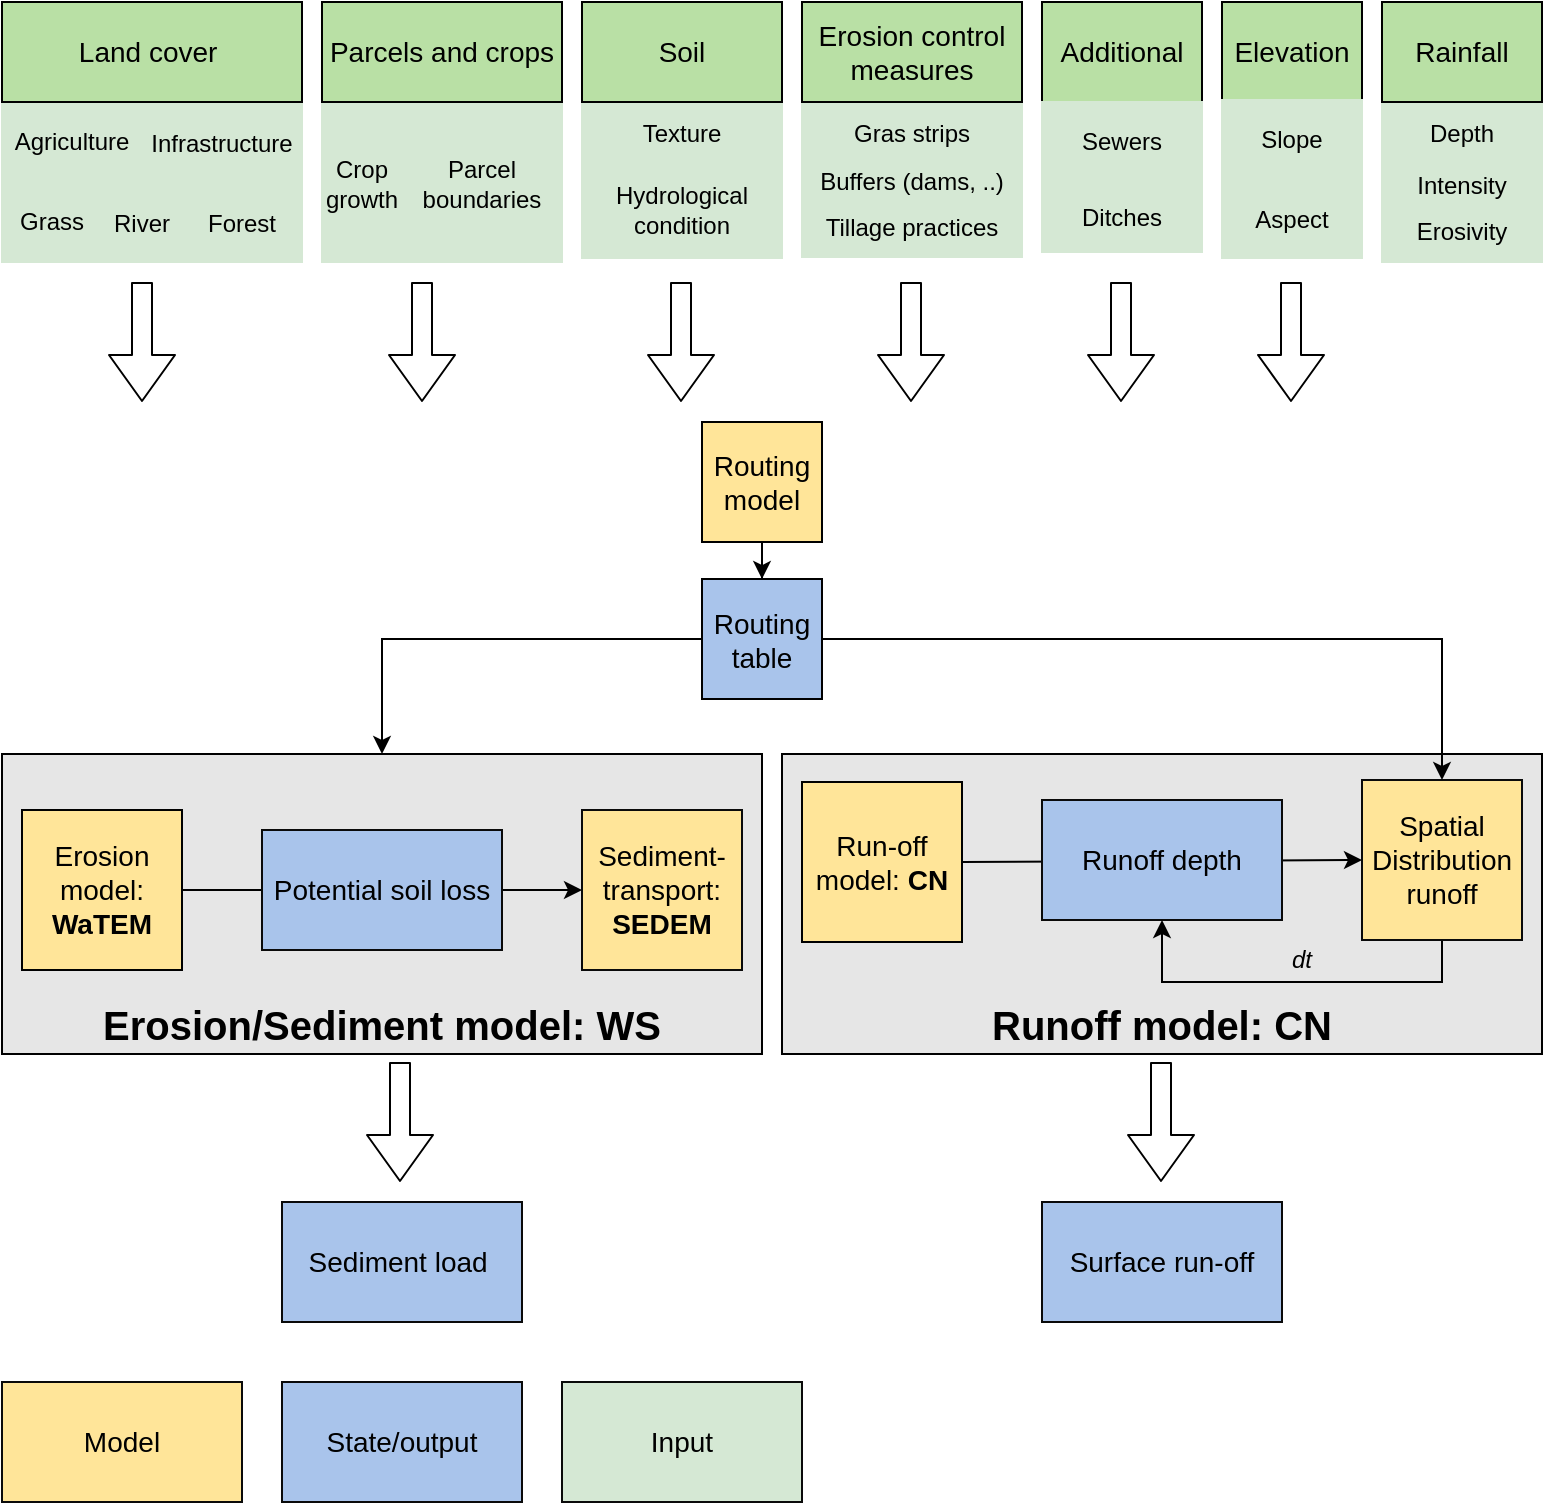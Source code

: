<mxfile version="13.7.9" type="device"><diagram id="FUWnCvufgeMXt1JfYo-q" name="Pagina-1"><mxGraphModel dx="1422" dy="822" grid="1" gridSize="10" guides="1" tooltips="1" connect="1" arrows="1" fold="1" page="1" pageScale="1" pageWidth="1169" pageHeight="827" math="0" shadow="0"><root><mxCell id="0"/><mxCell id="1" parent="0"/><mxCell id="KfUHnR3KGTBYWN_TAiXI-13" value="&lt;b style=&quot;font-size: 20px&quot;&gt;Runoff model: CN&lt;/b&gt;" style="rounded=0;whiteSpace=wrap;html=1;verticalAlign=bottom;fontSize=20;fillColor=#E6E6E6;" parent="1" vertex="1"><mxGeometry x="460" y="436" width="380" height="150" as="geometry"/></mxCell><mxCell id="zGp4QhuTStswhu2cmyyj-11" value="&lt;b style=&quot;font-size: 20px&quot;&gt;Erosion/Sediment model: WS&lt;/b&gt;" style="rounded=0;whiteSpace=wrap;html=1;verticalAlign=bottom;fontSize=20;fillColor=#E6E6E6;" parent="1" vertex="1"><mxGeometry x="70" y="436" width="380" height="150" as="geometry"/></mxCell><mxCell id="NxsaJG_o0rRZS_kSqBb7-5" style="edgeStyle=orthogonalEdgeStyle;rounded=0;orthogonalLoop=1;jettySize=auto;html=1;exitX=0.5;exitY=1;exitDx=0;exitDy=0;" edge="1" parent="1" source="zGp4QhuTStswhu2cmyyj-3" target="NxsaJG_o0rRZS_kSqBb7-4"><mxGeometry relative="1" as="geometry"/></mxCell><mxCell id="zGp4QhuTStswhu2cmyyj-3" value="Routing model" style="whiteSpace=wrap;html=1;aspect=fixed;fontSize=14;fontStyle=0;fillColor=#FFE599;" parent="1" vertex="1"><mxGeometry x="420" y="270" width="60" height="60" as="geometry"/></mxCell><mxCell id="5-2QniPjlbfbWOMjRpOa-22" style="edgeStyle=none;rounded=0;orthogonalLoop=1;jettySize=auto;html=1;exitX=1;exitY=0.5;exitDx=0;exitDy=0;entryX=0;entryY=0.5;entryDx=0;entryDy=0;entryPerimeter=0;" parent="1" source="zGp4QhuTStswhu2cmyyj-4" target="5-2QniPjlbfbWOMjRpOa-18" edge="1"><mxGeometry relative="1" as="geometry"/></mxCell><mxCell id="zGp4QhuTStswhu2cmyyj-4" value="Run-off model: &lt;b&gt;CN&lt;/b&gt;" style="whiteSpace=wrap;html=1;aspect=fixed;fontSize=14;fontStyle=0;fillColor=#FFE599;" parent="1" vertex="1"><mxGeometry x="470" y="450" width="80" height="80" as="geometry"/></mxCell><mxCell id="zGp4QhuTStswhu2cmyyj-86" style="edgeStyle=orthogonalEdgeStyle;rounded=0;orthogonalLoop=1;jettySize=auto;html=1;fillColor=#BFBFBF;fontSize=14;" parent="1" source="zGp4QhuTStswhu2cmyyj-1" target="5-2QniPjlbfbWOMjRpOa-9" edge="1"><mxGeometry relative="1" as="geometry"><mxPoint x="400" y="520" as="sourcePoint"/></mxGeometry></mxCell><mxCell id="zGp4QhuTStswhu2cmyyj-28" value="Agriculture" style="rounded=0;whiteSpace=wrap;html=1;fillColor=#D5E8D4;fontSize=12;strokeColor=#D5E8D4;rotation=0;direction=north;" parent="1" vertex="1"><mxGeometry x="70" y="110" width="70" height="40" as="geometry"/></mxCell><mxCell id="zGp4QhuTStswhu2cmyyj-29" value="Infrastructure" style="rounded=0;whiteSpace=wrap;html=1;fillColor=#D5E8D4;fontSize=12;strokeColor=#D5E8D4;rotation=0;direction=north;" parent="1" vertex="1"><mxGeometry x="140" y="111" width="80" height="40" as="geometry"/></mxCell><mxCell id="zGp4QhuTStswhu2cmyyj-30" value="River" style="rounded=0;whiteSpace=wrap;html=1;fillColor=#D5E8D4;fontSize=12;strokeColor=#D5E8D4;rotation=0;direction=east;" parent="1" vertex="1"><mxGeometry x="120" y="151" width="40" height="39" as="geometry"/></mxCell><mxCell id="zGp4QhuTStswhu2cmyyj-31" value="Forest" style="rounded=0;whiteSpace=wrap;html=1;fillColor=#D5E8D4;fontSize=12;strokeColor=#D5E8D4;rotation=0;direction=north;" parent="1" vertex="1"><mxGeometry x="160" y="151" width="60" height="39" as="geometry"/></mxCell><mxCell id="zGp4QhuTStswhu2cmyyj-32" value="Grass" style="rounded=0;whiteSpace=wrap;html=1;fillColor=#D5E8D4;fontSize=12;strokeColor=#D5E8D4;rotation=0;direction=north;" parent="1" vertex="1"><mxGeometry x="70" y="150" width="50" height="40" as="geometry"/></mxCell><mxCell id="zGp4QhuTStswhu2cmyyj-35" value="&lt;span&gt;Land cover&amp;nbsp;&lt;/span&gt;" style="rounded=0;whiteSpace=wrap;html=1;fillColor=#B9E0A5;fontSize=14;fontStyle=0" parent="1" vertex="1"><mxGeometry x="70" y="60" width="150" height="50" as="geometry"/></mxCell><mxCell id="zGp4QhuTStswhu2cmyyj-41" value="Soil" style="rounded=0;whiteSpace=wrap;html=1;fillColor=#B9E0A5;fontSize=14;fontStyle=0" parent="1" vertex="1"><mxGeometry x="360" y="60" width="100" height="50" as="geometry"/></mxCell><mxCell id="zGp4QhuTStswhu2cmyyj-42" value="Erosivity" style="rounded=0;whiteSpace=wrap;html=1;fillColor=#D5E8D4;fontSize=12;strokeColor=#D5E8D4;" parent="1" vertex="1"><mxGeometry x="760" y="160.5" width="80" height="29.5" as="geometry"/></mxCell><mxCell id="zGp4QhuTStswhu2cmyyj-43" value="Depth" style="rounded=0;whiteSpace=wrap;html=1;fillColor=#D5E8D4;fontSize=12;strokeColor=#D5E8D4;" parent="1" vertex="1"><mxGeometry x="760" y="111" width="80" height="29.5" as="geometry"/></mxCell><mxCell id="zGp4QhuTStswhu2cmyyj-44" value="Intensity" style="rounded=0;whiteSpace=wrap;html=1;fillColor=#D5E8D4;fontSize=12;strokeColor=#D5E8D4;" parent="1" vertex="1"><mxGeometry x="760" y="137.5" width="80" height="29.5" as="geometry"/></mxCell><mxCell id="zGp4QhuTStswhu2cmyyj-45" value="Rainfall" style="rounded=0;whiteSpace=wrap;html=1;fillColor=#B9E0A5;fontSize=14;fontStyle=0" parent="1" vertex="1"><mxGeometry x="760" y="60" width="80" height="50" as="geometry"/></mxCell><mxCell id="zGp4QhuTStswhu2cmyyj-48" value="Erosion control measures" style="rounded=0;whiteSpace=wrap;html=1;fillColor=#B9E0A5;fontSize=14;fontStyle=0" parent="1" vertex="1"><mxGeometry x="470" y="60" width="110" height="50" as="geometry"/></mxCell><mxCell id="zGp4QhuTStswhu2cmyyj-49" value="Gras strips" style="rounded=0;whiteSpace=wrap;html=1;fillColor=#D5E8D4;fontSize=12;strokeColor=#D5E8D4;" parent="1" vertex="1"><mxGeometry x="470" y="111" width="110" height="29" as="geometry"/></mxCell><mxCell id="zGp4QhuTStswhu2cmyyj-50" value="&lt;span&gt;&lt;font style=&quot;font-size: 14px&quot;&gt;Parcels and crops&lt;/font&gt;&lt;/span&gt;" style="rounded=0;whiteSpace=wrap;html=1;fillColor=#B9E0A5;fontSize=12;fontStyle=0" parent="1" vertex="1"><mxGeometry x="230" y="60" width="120" height="50" as="geometry"/></mxCell><mxCell id="zGp4QhuTStswhu2cmyyj-51" value="Buffers (dams, ..)" style="rounded=0;whiteSpace=wrap;html=1;fillColor=#D5E8D4;fontSize=12;strokeColor=#D5E8D4;" parent="1" vertex="1"><mxGeometry x="470" y="140" width="110" height="20" as="geometry"/></mxCell><mxCell id="zGp4QhuTStswhu2cmyyj-57" value="Potential soil loss" style="rounded=0;whiteSpace=wrap;html=1;strokeColor=#0A0A0A;fillColor=#A9C4EB;fontSize=14;fontStyle=0" parent="1" vertex="1"><mxGeometry x="200" y="474" width="120" height="60" as="geometry"/></mxCell><mxCell id="zGp4QhuTStswhu2cmyyj-59" value="Tillage practices" style="rounded=0;whiteSpace=wrap;html=1;fillColor=#D5E8D4;fontSize=12;strokeColor=#D5E8D4;" parent="1" vertex="1"><mxGeometry x="470" y="158.5" width="110" height="29" as="geometry"/></mxCell><mxCell id="zGp4QhuTStswhu2cmyyj-61" value="Crop growth" style="rounded=0;whiteSpace=wrap;html=1;fillColor=#D5E8D4;fontSize=12;strokeColor=#D5E8D4;direction=south;rotation=0;" parent="1" vertex="1"><mxGeometry x="230" y="111" width="40" height="79" as="geometry"/></mxCell><mxCell id="zGp4QhuTStswhu2cmyyj-64" value="Parcel boundaries" style="rounded=0;whiteSpace=wrap;html=1;fillColor=#D5E8D4;fontSize=12;strokeColor=#D5E8D4;direction=south;" parent="1" vertex="1"><mxGeometry x="270" y="111" width="80" height="79" as="geometry"/></mxCell><mxCell id="zGp4QhuTStswhu2cmyyj-66" value="Additional" style="rounded=0;whiteSpace=wrap;html=1;fillColor=#B9E0A5;fontSize=14;fontStyle=0" parent="1" vertex="1"><mxGeometry x="590" y="60" width="80" height="50" as="geometry"/></mxCell><mxCell id="zGp4QhuTStswhu2cmyyj-67" value="Sewers" style="rounded=0;whiteSpace=wrap;html=1;fillColor=#D5E8D4;fontSize=12;strokeColor=#D5E8D4;" parent="1" vertex="1"><mxGeometry x="590" y="110" width="80" height="40" as="geometry"/></mxCell><mxCell id="zGp4QhuTStswhu2cmyyj-68" value="Ditches" style="rounded=0;whiteSpace=wrap;html=1;fillColor=#D5E8D4;fontSize=12;strokeColor=#D5E8D4;" parent="1" vertex="1"><mxGeometry x="590" y="150" width="80" height="35" as="geometry"/></mxCell><mxCell id="zGp4QhuTStswhu2cmyyj-82" value="Runoff depth" style="rounded=0;whiteSpace=wrap;html=1;strokeColor=#0A0A0A;fillColor=#A9C4EB;fontSize=14;fontStyle=0" parent="1" vertex="1"><mxGeometry x="590" y="459" width="120" height="60" as="geometry"/></mxCell><mxCell id="zGp4QhuTStswhu2cmyyj-84" value="&lt;span style=&quot;font-weight: normal&quot;&gt;Sediment load&amp;nbsp;&lt;/span&gt;" style="rounded=0;whiteSpace=wrap;html=1;strokeColor=#0A0A0A;fillColor=#A9C4EB;fontSize=14;fontStyle=1" parent="1" vertex="1"><mxGeometry x="210" y="660" width="120" height="60" as="geometry"/></mxCell><mxCell id="zGp4QhuTStswhu2cmyyj-88" value="&lt;span style=&quot;font-weight: 400&quot;&gt;State/output&lt;/span&gt;" style="rounded=0;whiteSpace=wrap;html=1;strokeColor=#0A0A0A;fillColor=#A9C4EB;fontSize=14;fontStyle=1" parent="1" vertex="1"><mxGeometry x="210" y="750" width="120" height="60" as="geometry"/></mxCell><mxCell id="zGp4QhuTStswhu2cmyyj-89" value="&lt;span style=&quot;font-weight: 400&quot;&gt;Model&lt;/span&gt;" style="rounded=0;whiteSpace=wrap;html=1;strokeColor=#0A0A0A;fillColor=#FFE599;fontSize=14;fontStyle=1" parent="1" vertex="1"><mxGeometry x="70" y="750" width="120" height="60" as="geometry"/></mxCell><mxCell id="zGp4QhuTStswhu2cmyyj-90" value="&lt;span style=&quot;font-weight: 400&quot;&gt;Input&lt;/span&gt;" style="rounded=0;whiteSpace=wrap;html=1;strokeColor=#0A0A0A;fillColor=#D5E8D4;fontSize=14;fontStyle=1" parent="1" vertex="1"><mxGeometry x="350" y="750" width="120" height="60" as="geometry"/></mxCell><mxCell id="5-2QniPjlbfbWOMjRpOa-1" value="Texture" style="rounded=0;whiteSpace=wrap;html=1;fillColor=#D5E8D4;fontSize=12;strokeColor=#D5E8D4;" parent="1" vertex="1"><mxGeometry x="360" y="111" width="100" height="29" as="geometry"/></mxCell><mxCell id="5-2QniPjlbfbWOMjRpOa-2" value="Hydrological condition" style="rounded=0;whiteSpace=wrap;html=1;fillColor=#D5E8D4;fontSize=12;strokeColor=#D5E8D4;" parent="1" vertex="1"><mxGeometry x="360" y="140" width="100" height="48" as="geometry"/></mxCell><mxCell id="5-2QniPjlbfbWOMjRpOa-4" value="Elevation" style="rounded=0;whiteSpace=wrap;html=1;fillColor=#B9E0A5;fontSize=14;fontStyle=0" parent="1" vertex="1"><mxGeometry x="680" y="60" width="70" height="50" as="geometry"/></mxCell><mxCell id="5-2QniPjlbfbWOMjRpOa-5" value="Slope" style="rounded=0;whiteSpace=wrap;html=1;fillColor=#D5E8D4;fontSize=12;strokeColor=#D5E8D4;" parent="1" vertex="1"><mxGeometry x="680" y="109" width="70" height="40" as="geometry"/></mxCell><mxCell id="5-2QniPjlbfbWOMjRpOa-6" value="Aspect" style="rounded=0;whiteSpace=wrap;html=1;fillColor=#D5E8D4;fontSize=12;strokeColor=#D5E8D4;" parent="1" vertex="1"><mxGeometry x="680" y="149" width="70" height="39" as="geometry"/></mxCell><mxCell id="5-2QniPjlbfbWOMjRpOa-9" value="Sediment-transport: &lt;b&gt;SEDEM&lt;/b&gt;" style="rounded=0;whiteSpace=wrap;html=1;strokeColor=#0A0A0A;fillColor=#FFE599;fontSize=14;fontStyle=0" parent="1" vertex="1"><mxGeometry x="360" y="464" width="80" height="80" as="geometry"/></mxCell><mxCell id="5-2QniPjlbfbWOMjRpOa-13" value="Surface run-off" style="rounded=0;whiteSpace=wrap;html=1;strokeColor=#0A0A0A;fillColor=#A9C4EB;fontSize=14;fontStyle=0" parent="1" vertex="1"><mxGeometry x="590" y="660" width="120" height="60" as="geometry"/></mxCell><mxCell id="NxsaJG_o0rRZS_kSqBb7-2" style="edgeStyle=elbowEdgeStyle;rounded=0;orthogonalLoop=1;jettySize=auto;elbow=vertical;html=1;exitX=0.5;exitY=1;exitDx=0;exitDy=0;entryX=0.5;entryY=1;entryDx=0;entryDy=0;" edge="1" parent="1" source="5-2QniPjlbfbWOMjRpOa-18" target="zGp4QhuTStswhu2cmyyj-82"><mxGeometry relative="1" as="geometry"><mxPoint x="730" y="489" as="targetPoint"/><Array as="points"><mxPoint x="760" y="550"/></Array></mxGeometry></mxCell><mxCell id="5-2QniPjlbfbWOMjRpOa-18" value="Spatial Distribution runoff" style="rounded=0;whiteSpace=wrap;html=1;strokeColor=#0A0A0A;fillColor=#FFE599;fontSize=14;fontStyle=0" parent="1" vertex="1"><mxGeometry x="750" y="449" width="80" height="80" as="geometry"/></mxCell><mxCell id="zGp4QhuTStswhu2cmyyj-1" value="Erosion model: &lt;b&gt;WaTEM&lt;/b&gt;" style="whiteSpace=wrap;html=1;aspect=fixed;fontSize=14;fontStyle=0;fillColor=#FFE599;" parent="1" vertex="1"><mxGeometry x="80" y="464" width="80" height="80" as="geometry"/></mxCell><mxCell id="KfUHnR3KGTBYWN_TAiXI-15" value="" style="shape=flexArrow;endArrow=classic;html=1;endWidth=22;endSize=7.33;verticalAlign=middle;" parent="1" edge="1"><mxGeometry width="50" height="50" relative="1" as="geometry"><mxPoint x="140" y="200" as="sourcePoint"/><mxPoint x="140" y="260" as="targetPoint"/></mxGeometry></mxCell><mxCell id="KfUHnR3KGTBYWN_TAiXI-16" value="" style="shape=flexArrow;endArrow=classic;html=1;endWidth=22;endSize=7.33;verticalAlign=middle;" parent="1" edge="1"><mxGeometry width="50" height="50" relative="1" as="geometry"><mxPoint x="280" y="200" as="sourcePoint"/><mxPoint x="280" y="260" as="targetPoint"/></mxGeometry></mxCell><mxCell id="KfUHnR3KGTBYWN_TAiXI-17" value="" style="shape=flexArrow;endArrow=classic;html=1;endWidth=22;endSize=7.33;verticalAlign=middle;" parent="1" edge="1"><mxGeometry width="50" height="50" relative="1" as="geometry"><mxPoint x="409.5" y="200" as="sourcePoint"/><mxPoint x="409.5" y="260" as="targetPoint"/></mxGeometry></mxCell><mxCell id="KfUHnR3KGTBYWN_TAiXI-18" value="" style="shape=flexArrow;endArrow=classic;html=1;endWidth=22;endSize=7.33;verticalAlign=middle;" parent="1" edge="1"><mxGeometry width="50" height="50" relative="1" as="geometry"><mxPoint x="524.5" y="200" as="sourcePoint"/><mxPoint x="524.5" y="260" as="targetPoint"/></mxGeometry></mxCell><mxCell id="KfUHnR3KGTBYWN_TAiXI-19" value="" style="shape=flexArrow;endArrow=classic;html=1;endWidth=22;endSize=7.33;verticalAlign=middle;" parent="1" edge="1"><mxGeometry width="50" height="50" relative="1" as="geometry"><mxPoint x="629.5" y="200" as="sourcePoint"/><mxPoint x="629.5" y="260" as="targetPoint"/></mxGeometry></mxCell><mxCell id="KfUHnR3KGTBYWN_TAiXI-20" value="" style="shape=flexArrow;endArrow=classic;html=1;endWidth=22;endSize=7.33;verticalAlign=middle;" parent="1" edge="1"><mxGeometry width="50" height="50" relative="1" as="geometry"><mxPoint x="714.5" y="200" as="sourcePoint"/><mxPoint x="714.5" y="260" as="targetPoint"/></mxGeometry></mxCell><mxCell id="KfUHnR3KGTBYWN_TAiXI-21" value="" style="shape=flexArrow;endArrow=classic;html=1;endWidth=22;endSize=7.33;verticalAlign=middle;" parent="1" edge="1"><mxGeometry width="50" height="50" relative="1" as="geometry"><mxPoint x="649.5" y="590" as="sourcePoint"/><mxPoint x="649.5" y="650" as="targetPoint"/></mxGeometry></mxCell><mxCell id="KfUHnR3KGTBYWN_TAiXI-22" value="" style="shape=flexArrow;endArrow=classic;html=1;endWidth=22;endSize=7.33;verticalAlign=middle;" parent="1" edge="1"><mxGeometry width="50" height="50" relative="1" as="geometry"><mxPoint x="269" y="590" as="sourcePoint"/><mxPoint x="269" y="650" as="targetPoint"/></mxGeometry></mxCell><mxCell id="NxsaJG_o0rRZS_kSqBb7-6" style="edgeStyle=orthogonalEdgeStyle;rounded=0;orthogonalLoop=1;jettySize=auto;html=1;exitX=0;exitY=0.5;exitDx=0;exitDy=0;" edge="1" parent="1" source="NxsaJG_o0rRZS_kSqBb7-4" target="zGp4QhuTStswhu2cmyyj-11"><mxGeometry relative="1" as="geometry"><Array as="points"><mxPoint x="260" y="379"/></Array></mxGeometry></mxCell><mxCell id="NxsaJG_o0rRZS_kSqBb7-7" style="edgeStyle=elbowEdgeStyle;rounded=0;orthogonalLoop=1;jettySize=auto;html=1;exitX=1;exitY=0.5;exitDx=0;exitDy=0;entryX=0.5;entryY=0;entryDx=0;entryDy=0;" edge="1" parent="1" source="NxsaJG_o0rRZS_kSqBb7-4" target="5-2QniPjlbfbWOMjRpOa-18"><mxGeometry relative="1" as="geometry"><mxPoint x="730" y="490" as="targetPoint"/><Array as="points"><mxPoint x="790" y="420"/></Array></mxGeometry></mxCell><mxCell id="NxsaJG_o0rRZS_kSqBb7-4" value="Routing table" style="whiteSpace=wrap;html=1;aspect=fixed;fontSize=14;fontStyle=0;fillColor=#A9C4EB;" vertex="1" parent="1"><mxGeometry x="420" y="348.5" width="60" height="60" as="geometry"/></mxCell><mxCell id="NxsaJG_o0rRZS_kSqBb7-9" value="&lt;i&gt;dt&lt;/i&gt;" style="text;html=1;strokeColor=none;fillColor=none;align=center;verticalAlign=middle;whiteSpace=wrap;rounded=0;" vertex="1" parent="1"><mxGeometry x="700" y="529" width="40" height="20" as="geometry"/></mxCell></root></mxGraphModel></diagram></mxfile>